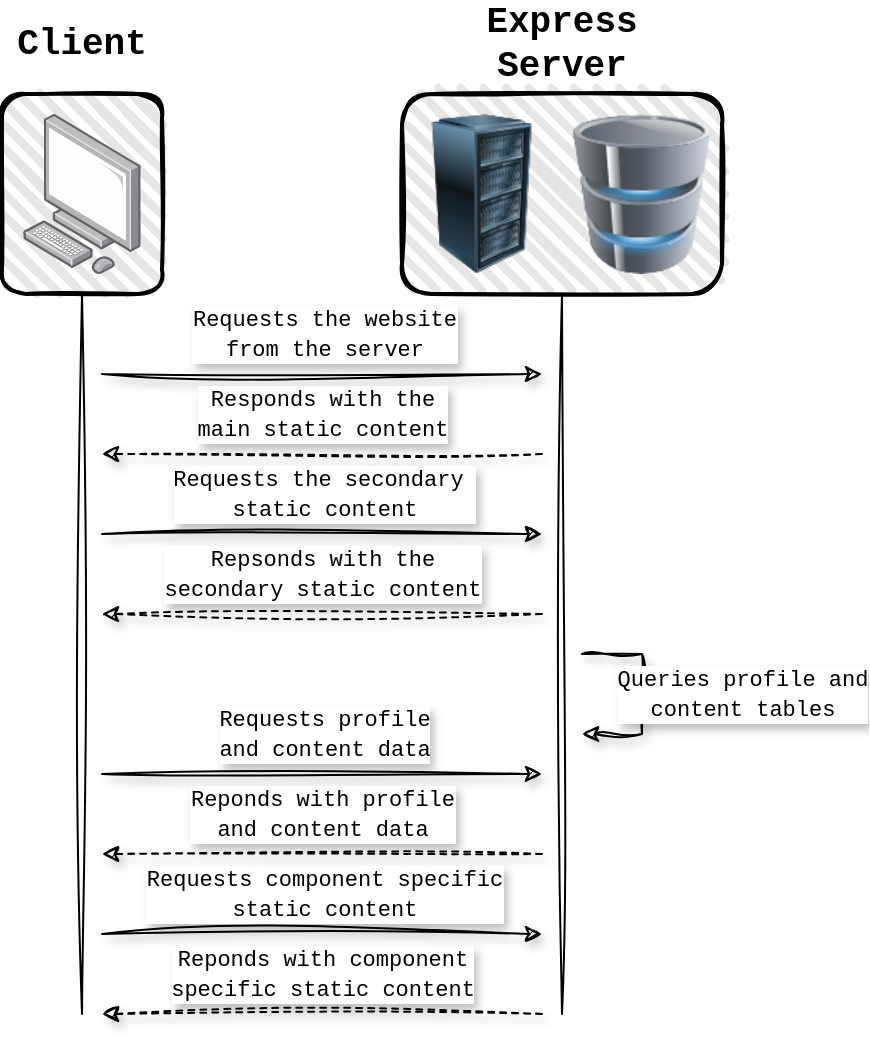 <mxfile version="24.2.5" type="device">
  <diagram name="Page-1" id="VgaPBqWOLMnCrATUB86u">
    <mxGraphModel dx="464" dy="1013" grid="1" gridSize="10" guides="1" tooltips="1" connect="1" arrows="1" fold="1" page="1" pageScale="1" pageWidth="827" pageHeight="1169" math="0" shadow="0">
      <root>
        <mxCell id="0" />
        <mxCell id="1" parent="0" />
        <mxCell id="g77-VThHEsQLAMUOjvLF-48" value="" style="rounded=1;whiteSpace=wrap;html=1;strokeWidth=2;fillWeight=4;hachureGap=8;hachureAngle=45;sketch=1;labelBackgroundColor=none;fillStyle=auto;shadow=0;glass=0;container=0;fillColor=#E6E6E6;strokeColor=default;" vertex="1" parent="1">
          <mxGeometry x="120" y="340" width="80" height="100" as="geometry" />
        </mxCell>
        <mxCell id="g77-VThHEsQLAMUOjvLF-44" value="" style="rounded=1;whiteSpace=wrap;html=1;strokeWidth=2;fillWeight=4;hachureGap=8;hachureAngle=45;sketch=1;labelBackgroundColor=none;fillStyle=auto;shadow=0;glass=0;container=0;fillColor=#E6E6E6;strokeColor=default;" vertex="1" parent="1">
          <mxGeometry x="320" y="340" width="160" height="100" as="geometry" />
        </mxCell>
        <mxCell id="g77-VThHEsQLAMUOjvLF-8" value="" style="endArrow=none;html=1;rounded=0;startArrow=none;startFill=0;endFill=0;textShadow=1;sketch=1;curveFitting=1;jiggle=2;jumpSize=10;" edge="1" parent="1">
          <mxGeometry width="50" height="50" relative="1" as="geometry">
            <mxPoint x="160" y="800" as="sourcePoint" />
            <mxPoint x="160" y="440" as="targetPoint" />
          </mxGeometry>
        </mxCell>
        <mxCell id="g77-VThHEsQLAMUOjvLF-9" value="" style="endArrow=none;html=1;rounded=0;startArrow=none;startFill=0;endFill=0;textShadow=1;sketch=1;curveFitting=1;jiggle=2;endSize=10;startSize=10;strokeWidth=1;entryX=0.5;entryY=1;entryDx=0;entryDy=0;" edge="1" parent="1" target="g77-VThHEsQLAMUOjvLF-44">
          <mxGeometry width="50" height="50" relative="1" as="geometry">
            <mxPoint x="400" y="800" as="sourcePoint" />
            <mxPoint x="400" y="460" as="targetPoint" />
          </mxGeometry>
        </mxCell>
        <mxCell id="g77-VThHEsQLAMUOjvLF-10" value="" style="endArrow=classic;rounded=0;textShadow=1;html=1;fontFamily=Courier New;flowAnimation=1;sketch=1;curveFitting=1;jiggle=2;shadow=1;" edge="1" parent="1">
          <mxGeometry width="50" height="50" relative="1" as="geometry">
            <mxPoint x="170" y="480" as="sourcePoint" />
            <mxPoint x="390" y="480" as="targetPoint" />
          </mxGeometry>
        </mxCell>
        <mxCell id="g77-VThHEsQLAMUOjvLF-12" value="&lt;font face=&quot;Courier New&quot;&gt;Requests the website&lt;/font&gt;&lt;div&gt;&lt;font face=&quot;Courier New&quot;&gt;from the server&lt;/font&gt;&lt;/div&gt;" style="edgeLabel;html=1;align=center;verticalAlign=middle;resizable=0;points=[];labelBorderColor=none;textShadow=1;" vertex="1" connectable="0" parent="g77-VThHEsQLAMUOjvLF-10">
          <mxGeometry x="0.157" y="-3" relative="1" as="geometry">
            <mxPoint x="-17" y="-23" as="offset" />
          </mxGeometry>
        </mxCell>
        <mxCell id="g77-VThHEsQLAMUOjvLF-11" value="" style="endArrow=classic;html=1;rounded=0;dashed=1;textShadow=1;sketch=1;curveFitting=1;jiggle=2;flowAnimation=1;shadow=1;" edge="1" parent="1">
          <mxGeometry width="50" height="50" relative="1" as="geometry">
            <mxPoint x="390" y="520" as="sourcePoint" />
            <mxPoint x="170" y="520" as="targetPoint" />
          </mxGeometry>
        </mxCell>
        <mxCell id="g77-VThHEsQLAMUOjvLF-13" value="&lt;font face=&quot;Courier New&quot;&gt;Responds with the&lt;/font&gt;&lt;div&gt;&lt;font face=&quot;Courier New&quot;&gt;main static content&lt;/font&gt;&lt;/div&gt;" style="edgeLabel;html=1;align=center;verticalAlign=middle;resizable=0;points=[];labelBorderColor=none;textShadow=1;" vertex="1" connectable="0" parent="1">
          <mxGeometry x="280" y="500" as="geometry" />
        </mxCell>
        <mxCell id="g77-VThHEsQLAMUOjvLF-14" value="" style="endArrow=classic;html=1;rounded=0;textShadow=1;sketch=1;curveFitting=1;jiggle=2;flowAnimation=1;shadow=1;" edge="1" parent="1">
          <mxGeometry width="50" height="50" relative="1" as="geometry">
            <mxPoint x="170" y="680" as="sourcePoint" />
            <mxPoint x="390" y="680" as="targetPoint" />
          </mxGeometry>
        </mxCell>
        <mxCell id="g77-VThHEsQLAMUOjvLF-15" value="&lt;font face=&quot;Courier New&quot;&gt;Requests profile&lt;/font&gt;&lt;div&gt;&lt;font face=&quot;Courier New&quot;&gt;and content data&lt;/font&gt;&lt;/div&gt;" style="edgeLabel;html=1;align=center;verticalAlign=middle;resizable=0;points=[];labelBorderColor=none;textShadow=1;" vertex="1" connectable="0" parent="g77-VThHEsQLAMUOjvLF-14">
          <mxGeometry x="0.157" y="-3" relative="1" as="geometry">
            <mxPoint x="-17" y="-23" as="offset" />
          </mxGeometry>
        </mxCell>
        <mxCell id="g77-VThHEsQLAMUOjvLF-16" value="" style="endArrow=classic;html=1;rounded=0;dashed=1;textShadow=1;sketch=1;curveFitting=1;jiggle=2;flowAnimation=1;shadow=1;" edge="1" parent="1">
          <mxGeometry width="50" height="50" relative="1" as="geometry">
            <mxPoint x="390" y="720" as="sourcePoint" />
            <mxPoint x="170" y="720" as="targetPoint" />
          </mxGeometry>
        </mxCell>
        <mxCell id="g77-VThHEsQLAMUOjvLF-22" value="&lt;font face=&quot;Courier New&quot;&gt;Reponds with profile&lt;/font&gt;&lt;div&gt;&lt;font face=&quot;Courier New&quot;&gt;and content data&lt;/font&gt;&lt;/div&gt;" style="edgeLabel;html=1;align=center;verticalAlign=middle;resizable=0;points=[];textShadow=1;labelBorderColor=none;" vertex="1" connectable="0" parent="g77-VThHEsQLAMUOjvLF-16">
          <mxGeometry x="-0.429" y="3" relative="1" as="geometry">
            <mxPoint x="-47" y="-23" as="offset" />
          </mxGeometry>
        </mxCell>
        <mxCell id="g77-VThHEsQLAMUOjvLF-17" value="" style="endArrow=classic;html=1;rounded=0;edgeStyle=elbowEdgeStyle;textShadow=1;sketch=1;curveFitting=1;jiggle=2;flowAnimation=1;shadow=1;" edge="1" parent="1">
          <mxGeometry width="50" height="50" relative="1" as="geometry">
            <mxPoint x="410" y="620" as="sourcePoint" />
            <mxPoint x="410" y="660" as="targetPoint" />
            <Array as="points">
              <mxPoint x="440" y="610" />
            </Array>
          </mxGeometry>
        </mxCell>
        <mxCell id="g77-VThHEsQLAMUOjvLF-21" value="&lt;font face=&quot;Courier New&quot;&gt;Queries profile and&lt;br&gt;&lt;/font&gt;&lt;font face=&quot;Courier New&quot;&gt;content tables&lt;/font&gt;" style="edgeLabel;html=1;align=center;verticalAlign=middle;resizable=0;points=[];labelBorderColor=none;textShadow=1;labelBackgroundColor=default;" vertex="1" connectable="0" parent="g77-VThHEsQLAMUOjvLF-17">
          <mxGeometry x="0.32" y="-1" relative="1" as="geometry">
            <mxPoint x="51" y="-16" as="offset" />
          </mxGeometry>
        </mxCell>
        <mxCell id="g77-VThHEsQLAMUOjvLF-23" value="" style="endArrow=classic;html=1;rounded=0;textShadow=1;sketch=1;curveFitting=1;jiggle=2;flowAnimation=1;shadow=1;" edge="1" parent="1">
          <mxGeometry width="50" height="50" relative="1" as="geometry">
            <mxPoint x="170" y="560" as="sourcePoint" />
            <mxPoint x="390" y="560" as="targetPoint" />
          </mxGeometry>
        </mxCell>
        <mxCell id="g77-VThHEsQLAMUOjvLF-24" value="&lt;font face=&quot;Courier New&quot;&gt;Requests the secondary&amp;nbsp;&lt;/font&gt;&lt;div&gt;&lt;font face=&quot;Courier New&quot;&gt;static content&lt;/font&gt;&lt;/div&gt;" style="edgeLabel;html=1;align=center;verticalAlign=middle;resizable=0;points=[];labelBorderColor=none;textShadow=1;" vertex="1" connectable="0" parent="g77-VThHEsQLAMUOjvLF-23">
          <mxGeometry x="0.157" y="-3" relative="1" as="geometry">
            <mxPoint x="-17" y="-23" as="offset" />
          </mxGeometry>
        </mxCell>
        <mxCell id="g77-VThHEsQLAMUOjvLF-25" value="" style="endArrow=classic;html=1;rounded=0;dashed=1;textShadow=1;sketch=1;curveFitting=1;jiggle=2;flowAnimation=1;shadow=1;" edge="1" parent="1">
          <mxGeometry width="50" height="50" relative="1" as="geometry">
            <mxPoint x="390" y="600" as="sourcePoint" />
            <mxPoint x="170" y="600" as="targetPoint" />
          </mxGeometry>
        </mxCell>
        <mxCell id="g77-VThHEsQLAMUOjvLF-26" value="&lt;font face=&quot;Courier New&quot;&gt;Repsonds with the&lt;/font&gt;&lt;div&gt;&lt;font face=&quot;Courier New&quot;&gt;secondary&amp;nbsp;static content&lt;/font&gt;&lt;/div&gt;" style="edgeLabel;html=1;align=center;verticalAlign=middle;resizable=0;points=[];labelBorderColor=none;textShadow=1;" vertex="1" connectable="0" parent="1">
          <mxGeometry x="280" y="580" as="geometry" />
        </mxCell>
        <mxCell id="g77-VThHEsQLAMUOjvLF-27" value="" style="endArrow=classic;html=1;rounded=0;textShadow=1;sketch=1;curveFitting=1;jiggle=2;flowAnimation=1;shadow=1;" edge="1" parent="1">
          <mxGeometry width="50" height="50" relative="1" as="geometry">
            <mxPoint x="170" y="760" as="sourcePoint" />
            <mxPoint x="390" y="760" as="targetPoint" />
          </mxGeometry>
        </mxCell>
        <mxCell id="g77-VThHEsQLAMUOjvLF-28" value="&lt;font face=&quot;Courier New&quot;&gt;Requests component specific&lt;/font&gt;&lt;div&gt;&lt;font face=&quot;Courier New&quot;&gt;static content&lt;/font&gt;&lt;/div&gt;" style="edgeLabel;html=1;align=center;verticalAlign=middle;resizable=0;points=[];labelBorderColor=none;textShadow=1;" vertex="1" connectable="0" parent="g77-VThHEsQLAMUOjvLF-27">
          <mxGeometry x="0.157" y="-3" relative="1" as="geometry">
            <mxPoint x="-17" y="-23" as="offset" />
          </mxGeometry>
        </mxCell>
        <mxCell id="g77-VThHEsQLAMUOjvLF-29" value="" style="endArrow=classic;html=1;rounded=0;dashed=1;textShadow=1;sketch=1;curveFitting=1;jiggle=2;flowAnimation=1;shadow=1;" edge="1" parent="1">
          <mxGeometry width="50" height="50" relative="1" as="geometry">
            <mxPoint x="390" y="800" as="sourcePoint" />
            <mxPoint x="170" y="800" as="targetPoint" />
          </mxGeometry>
        </mxCell>
        <mxCell id="g77-VThHEsQLAMUOjvLF-30" value="&lt;font face=&quot;Courier New&quot;&gt;Reponds with component&lt;/font&gt;&lt;div&gt;&lt;font face=&quot;Courier New&quot;&gt;specific static content&lt;/font&gt;&lt;/div&gt;" style="edgeLabel;html=1;align=center;verticalAlign=middle;resizable=0;points=[];textShadow=1;labelBorderColor=none;" vertex="1" connectable="0" parent="g77-VThHEsQLAMUOjvLF-29">
          <mxGeometry x="-0.429" y="3" relative="1" as="geometry">
            <mxPoint x="-47" y="-23" as="offset" />
          </mxGeometry>
        </mxCell>
        <mxCell id="g77-VThHEsQLAMUOjvLF-2" value="" style="image;html=1;image=img/lib/clip_art/computers/Server_Rack_128x128.png;container=0;" vertex="1" parent="1">
          <mxGeometry x="320" y="350" width="80" height="80" as="geometry" />
        </mxCell>
        <mxCell id="g77-VThHEsQLAMUOjvLF-3" value="" style="image;html=1;image=img/lib/clip_art/computers/Database_128x128.png;container=0;" vertex="1" parent="1">
          <mxGeometry x="400" y="350" width="80" height="80" as="geometry" />
        </mxCell>
        <mxCell id="g77-VThHEsQLAMUOjvLF-1" value="" style="image;points=[];aspect=fixed;html=1;align=center;shadow=0;dashed=0;image=img/lib/allied_telesis/computer_and_terminals/Personal_Computer.svg;" vertex="1" parent="1">
          <mxGeometry x="130.48" y="350" width="59.03" height="80" as="geometry" />
        </mxCell>
        <mxCell id="g77-VThHEsQLAMUOjvLF-49" value="&lt;font face=&quot;Courier New&quot; style=&quot;font-size: 18px;&quot;&gt;Client&lt;/font&gt;" style="text;html=1;align=center;verticalAlign=middle;whiteSpace=wrap;rounded=0;fontStyle=1" vertex="1" parent="1">
          <mxGeometry x="130.48" y="300" width="60" height="30" as="geometry" />
        </mxCell>
        <mxCell id="g77-VThHEsQLAMUOjvLF-50" value="&lt;font face=&quot;Courier New&quot; style=&quot;font-size: 18px;&quot;&gt;Express Server&lt;/font&gt;" style="text;html=1;align=center;verticalAlign=middle;whiteSpace=wrap;rounded=0;fontStyle=1" vertex="1" parent="1">
          <mxGeometry x="370" y="300" width="60" height="30" as="geometry" />
        </mxCell>
      </root>
    </mxGraphModel>
  </diagram>
</mxfile>
